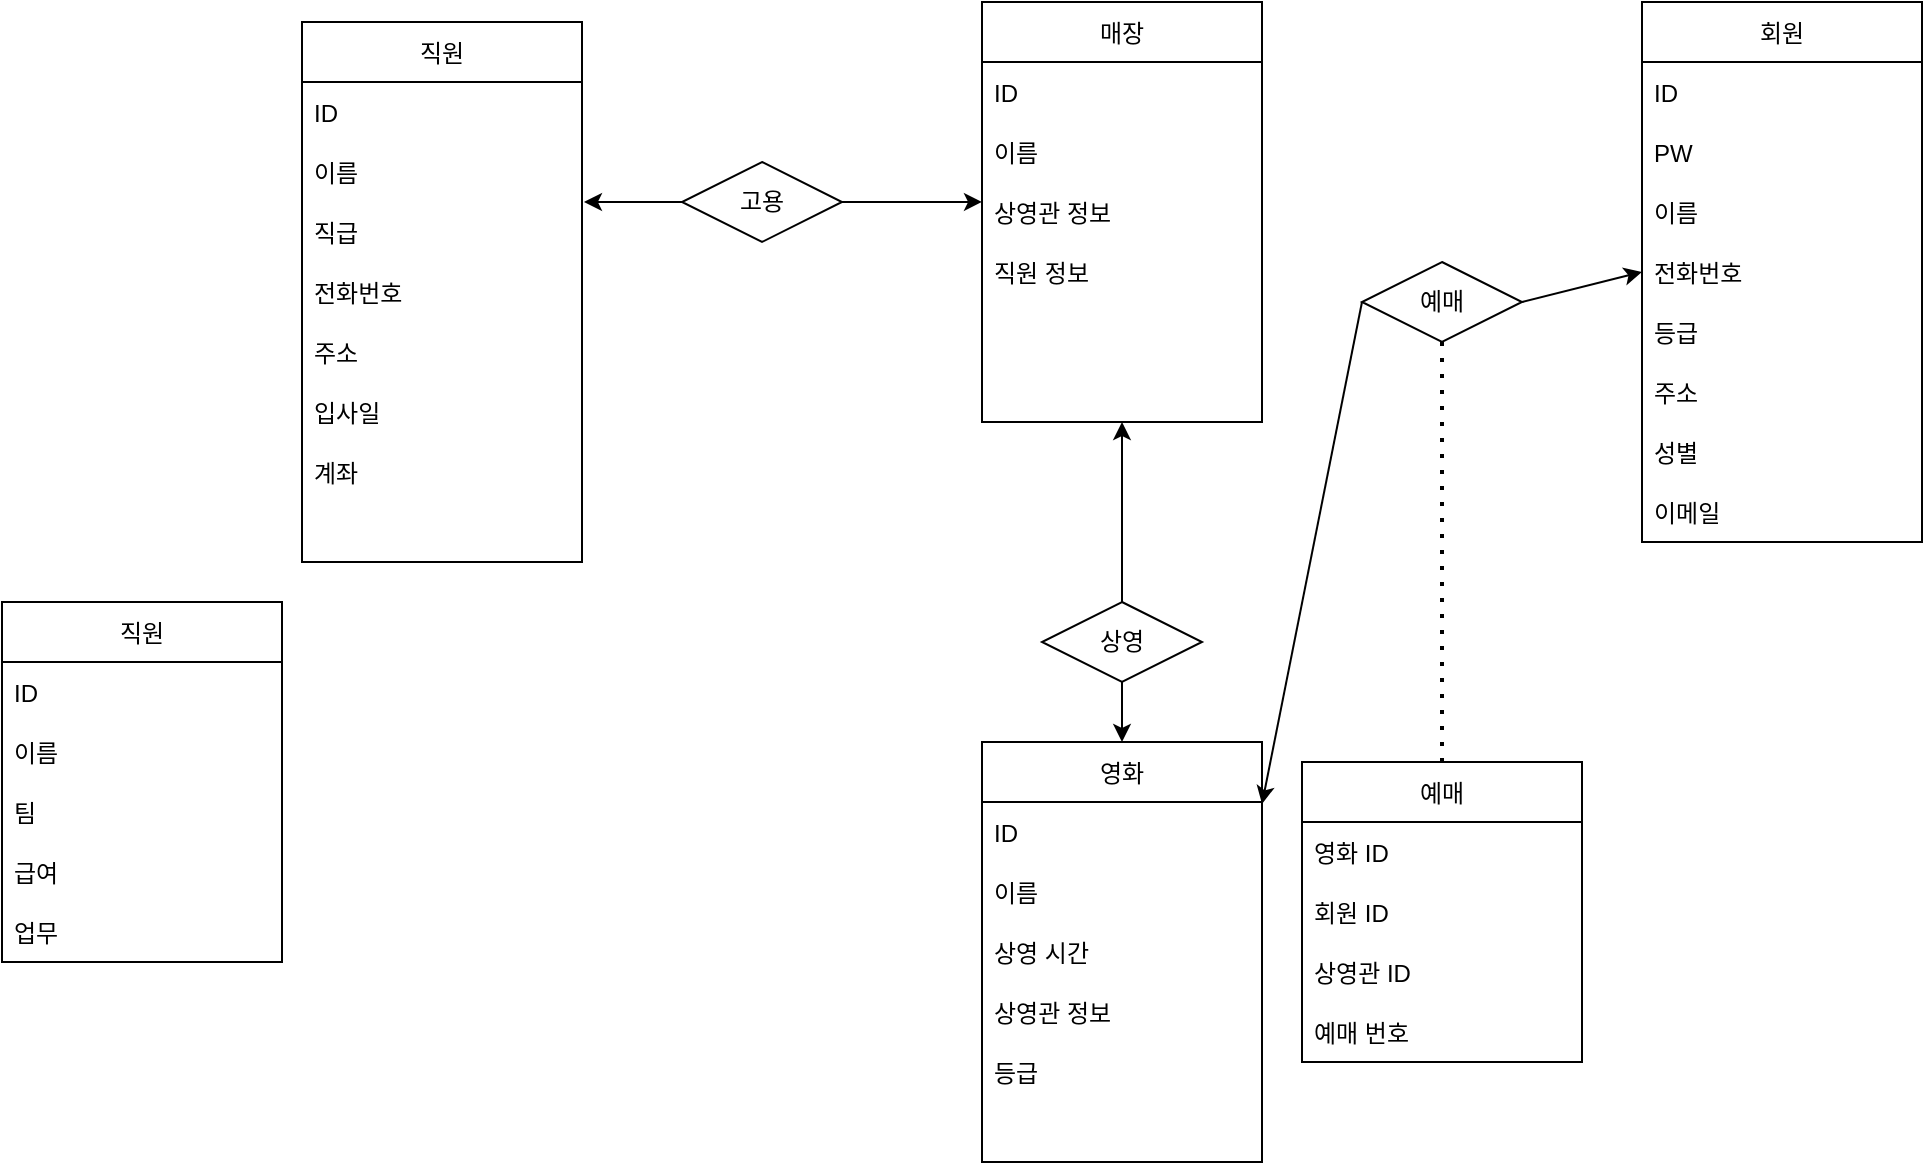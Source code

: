 <mxfile version="15.5.2" type="github">
  <diagram id="C5RBs43oDa-KdzZeNtuy" name="Page-1">
    <mxGraphModel dx="1422" dy="762" grid="1" gridSize="10" guides="1" tooltips="1" connect="1" arrows="1" fold="1" page="1" pageScale="1" pageWidth="1169" pageHeight="1654" math="0" shadow="0">
      <root>
        <mxCell id="WIyWlLk6GJQsqaUBKTNV-0" />
        <mxCell id="WIyWlLk6GJQsqaUBKTNV-1" parent="WIyWlLk6GJQsqaUBKTNV-0" />
        <mxCell id="eVh-Bh2Psxbf9Z9gG3oA-1" value="회원" style="swimlane;fontStyle=0;childLayout=stackLayout;horizontal=1;startSize=30;horizontalStack=0;resizeParent=1;resizeParentMax=0;resizeLast=0;collapsible=1;marginBottom=0;" parent="WIyWlLk6GJQsqaUBKTNV-1" vertex="1">
          <mxGeometry x="970" y="140" width="140" height="270" as="geometry" />
        </mxCell>
        <mxCell id="eVh-Bh2Psxbf9Z9gG3oA-2" value="ID" style="text;strokeColor=none;fillColor=none;align=left;verticalAlign=middle;spacingLeft=4;spacingRight=4;overflow=hidden;points=[[0,0.5],[1,0.5]];portConstraint=eastwest;rotatable=0;" parent="eVh-Bh2Psxbf9Z9gG3oA-1" vertex="1">
          <mxGeometry y="30" width="140" height="30" as="geometry" />
        </mxCell>
        <mxCell id="eVh-Bh2Psxbf9Z9gG3oA-3" value="PW" style="text;strokeColor=none;fillColor=none;align=left;verticalAlign=middle;spacingLeft=4;spacingRight=4;overflow=hidden;points=[[0,0.5],[1,0.5]];portConstraint=eastwest;rotatable=0;" parent="eVh-Bh2Psxbf9Z9gG3oA-1" vertex="1">
          <mxGeometry y="60" width="140" height="30" as="geometry" />
        </mxCell>
        <mxCell id="eVh-Bh2Psxbf9Z9gG3oA-4" value="이름" style="text;strokeColor=none;fillColor=none;align=left;verticalAlign=middle;spacingLeft=4;spacingRight=4;overflow=hidden;points=[[0,0.5],[1,0.5]];portConstraint=eastwest;rotatable=0;" parent="eVh-Bh2Psxbf9Z9gG3oA-1" vertex="1">
          <mxGeometry y="90" width="140" height="30" as="geometry" />
        </mxCell>
        <mxCell id="eVh-Bh2Psxbf9Z9gG3oA-8" value="전화번호" style="text;strokeColor=none;fillColor=none;align=left;verticalAlign=middle;spacingLeft=4;spacingRight=4;overflow=hidden;points=[[0,0.5],[1,0.5]];portConstraint=eastwest;rotatable=0;" parent="eVh-Bh2Psxbf9Z9gG3oA-1" vertex="1">
          <mxGeometry y="120" width="140" height="30" as="geometry" />
        </mxCell>
        <mxCell id="eVh-Bh2Psxbf9Z9gG3oA-9" value="등급" style="text;strokeColor=none;fillColor=none;align=left;verticalAlign=middle;spacingLeft=4;spacingRight=4;overflow=hidden;points=[[0,0.5],[1,0.5]];portConstraint=eastwest;rotatable=0;" parent="eVh-Bh2Psxbf9Z9gG3oA-1" vertex="1">
          <mxGeometry y="150" width="140" height="30" as="geometry" />
        </mxCell>
        <mxCell id="eVh-Bh2Psxbf9Z9gG3oA-10" value="주소" style="text;strokeColor=none;fillColor=none;align=left;verticalAlign=middle;spacingLeft=4;spacingRight=4;overflow=hidden;points=[[0,0.5],[1,0.5]];portConstraint=eastwest;rotatable=0;" parent="eVh-Bh2Psxbf9Z9gG3oA-1" vertex="1">
          <mxGeometry y="180" width="140" height="30" as="geometry" />
        </mxCell>
        <mxCell id="eVh-Bh2Psxbf9Z9gG3oA-11" value="성별" style="text;strokeColor=none;fillColor=none;align=left;verticalAlign=middle;spacingLeft=4;spacingRight=4;overflow=hidden;points=[[0,0.5],[1,0.5]];portConstraint=eastwest;rotatable=0;" parent="eVh-Bh2Psxbf9Z9gG3oA-1" vertex="1">
          <mxGeometry y="210" width="140" height="30" as="geometry" />
        </mxCell>
        <mxCell id="eVh-Bh2Psxbf9Z9gG3oA-12" value="이메일" style="text;strokeColor=none;fillColor=none;align=left;verticalAlign=middle;spacingLeft=4;spacingRight=4;overflow=hidden;points=[[0,0.5],[1,0.5]];portConstraint=eastwest;rotatable=0;" parent="eVh-Bh2Psxbf9Z9gG3oA-1" vertex="1">
          <mxGeometry y="240" width="140" height="30" as="geometry" />
        </mxCell>
        <mxCell id="eVh-Bh2Psxbf9Z9gG3oA-13" value="매장" style="swimlane;fontStyle=0;childLayout=stackLayout;horizontal=1;startSize=30;horizontalStack=0;resizeParent=1;resizeParentMax=0;resizeLast=0;collapsible=1;marginBottom=0;" parent="WIyWlLk6GJQsqaUBKTNV-1" vertex="1">
          <mxGeometry x="640" y="140" width="140" height="210" as="geometry" />
        </mxCell>
        <mxCell id="eVh-Bh2Psxbf9Z9gG3oA-14" value="ID" style="text;strokeColor=none;fillColor=none;align=left;verticalAlign=middle;spacingLeft=4;spacingRight=4;overflow=hidden;points=[[0,0.5],[1,0.5]];portConstraint=eastwest;rotatable=0;" parent="eVh-Bh2Psxbf9Z9gG3oA-13" vertex="1">
          <mxGeometry y="30" width="140" height="30" as="geometry" />
        </mxCell>
        <mxCell id="eVh-Bh2Psxbf9Z9gG3oA-15" value="이름" style="text;strokeColor=none;fillColor=none;align=left;verticalAlign=middle;spacingLeft=4;spacingRight=4;overflow=hidden;points=[[0,0.5],[1,0.5]];portConstraint=eastwest;rotatable=0;" parent="eVh-Bh2Psxbf9Z9gG3oA-13" vertex="1">
          <mxGeometry y="60" width="140" height="30" as="geometry" />
        </mxCell>
        <mxCell id="eVh-Bh2Psxbf9Z9gG3oA-16" value="상영관 정보" style="text;strokeColor=none;fillColor=none;align=left;verticalAlign=middle;spacingLeft=4;spacingRight=4;overflow=hidden;points=[[0,0.5],[1,0.5]];portConstraint=eastwest;rotatable=0;" parent="eVh-Bh2Psxbf9Z9gG3oA-13" vertex="1">
          <mxGeometry y="90" width="140" height="30" as="geometry" />
        </mxCell>
        <mxCell id="H5qAbDO8ogYevprrLdWN-10" value="직원 정보" style="text;strokeColor=none;fillColor=none;align=left;verticalAlign=middle;spacingLeft=4;spacingRight=4;overflow=hidden;points=[[0,0.5],[1,0.5]];portConstraint=eastwest;rotatable=0;" vertex="1" parent="eVh-Bh2Psxbf9Z9gG3oA-13">
          <mxGeometry y="120" width="140" height="30" as="geometry" />
        </mxCell>
        <mxCell id="H5qAbDO8ogYevprrLdWN-9" style="text;strokeColor=none;fillColor=none;align=left;verticalAlign=middle;spacingLeft=4;spacingRight=4;overflow=hidden;points=[[0,0.5],[1,0.5]];portConstraint=eastwest;rotatable=0;" vertex="1" parent="eVh-Bh2Psxbf9Z9gG3oA-13">
          <mxGeometry y="150" width="140" height="30" as="geometry" />
        </mxCell>
        <mxCell id="H5qAbDO8ogYevprrLdWN-8" style="text;strokeColor=none;fillColor=none;align=left;verticalAlign=middle;spacingLeft=4;spacingRight=4;overflow=hidden;points=[[0,0.5],[1,0.5]];portConstraint=eastwest;rotatable=0;" vertex="1" parent="eVh-Bh2Psxbf9Z9gG3oA-13">
          <mxGeometry y="180" width="140" height="30" as="geometry" />
        </mxCell>
        <mxCell id="eVh-Bh2Psxbf9Z9gG3oA-17" value="상영" style="rhombus;whiteSpace=wrap;html=1;" parent="WIyWlLk6GJQsqaUBKTNV-1" vertex="1">
          <mxGeometry x="670" y="440" width="80" height="40" as="geometry" />
        </mxCell>
        <mxCell id="eVh-Bh2Psxbf9Z9gG3oA-19" value="" style="endArrow=classic;html=1;rounded=0;" parent="WIyWlLk6GJQsqaUBKTNV-1" source="eVh-Bh2Psxbf9Z9gG3oA-17" edge="1">
          <mxGeometry width="50" height="50" relative="1" as="geometry">
            <mxPoint x="760" y="410" as="sourcePoint" />
            <mxPoint x="710" y="350" as="targetPoint" />
          </mxGeometry>
        </mxCell>
        <mxCell id="eVh-Bh2Psxbf9Z9gG3oA-20" value="영화" style="swimlane;fontStyle=0;childLayout=stackLayout;horizontal=1;startSize=30;horizontalStack=0;resizeParent=1;resizeParentMax=0;resizeLast=0;collapsible=1;marginBottom=0;" parent="WIyWlLk6GJQsqaUBKTNV-1" vertex="1">
          <mxGeometry x="640" y="510" width="140" height="210" as="geometry" />
        </mxCell>
        <mxCell id="eVh-Bh2Psxbf9Z9gG3oA-23" value="ID" style="text;strokeColor=none;fillColor=none;align=left;verticalAlign=middle;spacingLeft=4;spacingRight=4;overflow=hidden;points=[[0,0.5],[1,0.5]];portConstraint=eastwest;rotatable=0;" parent="eVh-Bh2Psxbf9Z9gG3oA-20" vertex="1">
          <mxGeometry y="30" width="140" height="30" as="geometry" />
        </mxCell>
        <mxCell id="H5qAbDO8ogYevprrLdWN-4" value="이름" style="text;strokeColor=none;fillColor=none;align=left;verticalAlign=middle;spacingLeft=4;spacingRight=4;overflow=hidden;points=[[0,0.5],[1,0.5]];portConstraint=eastwest;rotatable=0;" vertex="1" parent="eVh-Bh2Psxbf9Z9gG3oA-20">
          <mxGeometry y="60" width="140" height="30" as="geometry" />
        </mxCell>
        <mxCell id="H5qAbDO8ogYevprrLdWN-3" value="상영 시간" style="text;strokeColor=none;fillColor=none;align=left;verticalAlign=middle;spacingLeft=4;spacingRight=4;overflow=hidden;points=[[0,0.5],[1,0.5]];portConstraint=eastwest;rotatable=0;" vertex="1" parent="eVh-Bh2Psxbf9Z9gG3oA-20">
          <mxGeometry y="90" width="140" height="30" as="geometry" />
        </mxCell>
        <mxCell id="H5qAbDO8ogYevprrLdWN-2" value="상영관 정보" style="text;strokeColor=none;fillColor=none;align=left;verticalAlign=middle;spacingLeft=4;spacingRight=4;overflow=hidden;points=[[0,0.5],[1,0.5]];portConstraint=eastwest;rotatable=0;" vertex="1" parent="eVh-Bh2Psxbf9Z9gG3oA-20">
          <mxGeometry y="120" width="140" height="30" as="geometry" />
        </mxCell>
        <mxCell id="H5qAbDO8ogYevprrLdWN-1" value="등급" style="text;strokeColor=none;fillColor=none;align=left;verticalAlign=middle;spacingLeft=4;spacingRight=4;overflow=hidden;points=[[0,0.5],[1,0.5]];portConstraint=eastwest;rotatable=0;" vertex="1" parent="eVh-Bh2Psxbf9Z9gG3oA-20">
          <mxGeometry y="150" width="140" height="30" as="geometry" />
        </mxCell>
        <mxCell id="H5qAbDO8ogYevprrLdWN-0" style="text;strokeColor=none;fillColor=none;align=left;verticalAlign=middle;spacingLeft=4;spacingRight=4;overflow=hidden;points=[[0,0.5],[1,0.5]];portConstraint=eastwest;rotatable=0;" vertex="1" parent="eVh-Bh2Psxbf9Z9gG3oA-20">
          <mxGeometry y="180" width="140" height="30" as="geometry" />
        </mxCell>
        <mxCell id="eVh-Bh2Psxbf9Z9gG3oA-24" value="" style="endArrow=classic;html=1;rounded=0;exitX=0.5;exitY=1;exitDx=0;exitDy=0;entryX=0.5;entryY=0;entryDx=0;entryDy=0;" parent="WIyWlLk6GJQsqaUBKTNV-1" source="eVh-Bh2Psxbf9Z9gG3oA-17" target="eVh-Bh2Psxbf9Z9gG3oA-20" edge="1">
          <mxGeometry width="50" height="50" relative="1" as="geometry">
            <mxPoint x="760" y="550" as="sourcePoint" />
            <mxPoint x="810" y="500" as="targetPoint" />
          </mxGeometry>
        </mxCell>
        <mxCell id="eVh-Bh2Psxbf9Z9gG3oA-25" value="예매" style="rhombus;whiteSpace=wrap;html=1;" parent="WIyWlLk6GJQsqaUBKTNV-1" vertex="1">
          <mxGeometry x="830" y="270" width="80" height="40" as="geometry" />
        </mxCell>
        <mxCell id="eVh-Bh2Psxbf9Z9gG3oA-26" value="" style="endArrow=classic;html=1;rounded=0;entryX=0;entryY=0.5;entryDx=0;entryDy=0;exitX=1;exitY=0.5;exitDx=0;exitDy=0;" parent="WIyWlLk6GJQsqaUBKTNV-1" source="eVh-Bh2Psxbf9Z9gG3oA-25" target="eVh-Bh2Psxbf9Z9gG3oA-8" edge="1">
          <mxGeometry width="50" height="50" relative="1" as="geometry">
            <mxPoint x="760" y="410" as="sourcePoint" />
            <mxPoint x="810" y="360" as="targetPoint" />
          </mxGeometry>
        </mxCell>
        <mxCell id="eVh-Bh2Psxbf9Z9gG3oA-27" value="" style="endArrow=classic;html=1;rounded=0;exitX=0;exitY=0.5;exitDx=0;exitDy=0;entryX=1;entryY=0.033;entryDx=0;entryDy=0;entryPerimeter=0;" parent="WIyWlLk6GJQsqaUBKTNV-1" source="eVh-Bh2Psxbf9Z9gG3oA-25" target="eVh-Bh2Psxbf9Z9gG3oA-23" edge="1">
          <mxGeometry width="50" height="50" relative="1" as="geometry">
            <mxPoint x="760" y="410" as="sourcePoint" />
            <mxPoint x="783" y="401" as="targetPoint" />
          </mxGeometry>
        </mxCell>
        <mxCell id="eVh-Bh2Psxbf9Z9gG3oA-28" value="예매" style="swimlane;fontStyle=0;childLayout=stackLayout;horizontal=1;startSize=30;horizontalStack=0;resizeParent=1;resizeParentMax=0;resizeLast=0;collapsible=1;marginBottom=0;" parent="WIyWlLk6GJQsqaUBKTNV-1" vertex="1">
          <mxGeometry x="800" y="520" width="140" height="150" as="geometry" />
        </mxCell>
        <mxCell id="eVh-Bh2Psxbf9Z9gG3oA-29" value="영화 ID" style="text;strokeColor=none;fillColor=none;align=left;verticalAlign=middle;spacingLeft=4;spacingRight=4;overflow=hidden;points=[[0,0.5],[1,0.5]];portConstraint=eastwest;rotatable=0;" parent="eVh-Bh2Psxbf9Z9gG3oA-28" vertex="1">
          <mxGeometry y="30" width="140" height="30" as="geometry" />
        </mxCell>
        <mxCell id="7ELmN2qR56CE0TxLllHa-8" value="회원 ID" style="text;strokeColor=none;fillColor=none;align=left;verticalAlign=middle;spacingLeft=4;spacingRight=4;overflow=hidden;points=[[0,0.5],[1,0.5]];portConstraint=eastwest;rotatable=0;" vertex="1" parent="eVh-Bh2Psxbf9Z9gG3oA-28">
          <mxGeometry y="60" width="140" height="30" as="geometry" />
        </mxCell>
        <mxCell id="7ELmN2qR56CE0TxLllHa-9" value="상영관 ID" style="text;strokeColor=none;fillColor=none;align=left;verticalAlign=middle;spacingLeft=4;spacingRight=4;overflow=hidden;points=[[0,0.5],[1,0.5]];portConstraint=eastwest;rotatable=0;" vertex="1" parent="eVh-Bh2Psxbf9Z9gG3oA-28">
          <mxGeometry y="90" width="140" height="30" as="geometry" />
        </mxCell>
        <mxCell id="7ELmN2qR56CE0TxLllHa-10" value="예매 번호" style="text;strokeColor=none;fillColor=none;align=left;verticalAlign=middle;spacingLeft=4;spacingRight=4;overflow=hidden;points=[[0,0.5],[1,0.5]];portConstraint=eastwest;rotatable=0;" vertex="1" parent="eVh-Bh2Psxbf9Z9gG3oA-28">
          <mxGeometry y="120" width="140" height="30" as="geometry" />
        </mxCell>
        <mxCell id="eVh-Bh2Psxbf9Z9gG3oA-32" value="" style="endArrow=none;dashed=1;html=1;dashPattern=1 3;strokeWidth=2;rounded=0;entryX=0.5;entryY=1;entryDx=0;entryDy=0;exitX=0.5;exitY=0;exitDx=0;exitDy=0;" parent="WIyWlLk6GJQsqaUBKTNV-1" source="eVh-Bh2Psxbf9Z9gG3oA-28" target="eVh-Bh2Psxbf9Z9gG3oA-25" edge="1">
          <mxGeometry width="50" height="50" relative="1" as="geometry">
            <mxPoint x="760" y="410" as="sourcePoint" />
            <mxPoint x="810" y="360" as="targetPoint" />
          </mxGeometry>
        </mxCell>
        <mxCell id="7ELmN2qR56CE0TxLllHa-0" value="직원" style="swimlane;fontStyle=0;childLayout=stackLayout;horizontal=1;startSize=30;horizontalStack=0;resizeParent=1;resizeParentMax=0;resizeLast=0;collapsible=1;marginBottom=0;" vertex="1" parent="WIyWlLk6GJQsqaUBKTNV-1">
          <mxGeometry x="150" y="440" width="140" height="180" as="geometry" />
        </mxCell>
        <mxCell id="7ELmN2qR56CE0TxLllHa-1" value="ID" style="text;strokeColor=none;fillColor=none;align=left;verticalAlign=middle;spacingLeft=4;spacingRight=4;overflow=hidden;points=[[0,0.5],[1,0.5]];portConstraint=eastwest;rotatable=0;" vertex="1" parent="7ELmN2qR56CE0TxLllHa-0">
          <mxGeometry y="30" width="140" height="30" as="geometry" />
        </mxCell>
        <mxCell id="7ELmN2qR56CE0TxLllHa-2" value="이름" style="text;strokeColor=none;fillColor=none;align=left;verticalAlign=middle;spacingLeft=4;spacingRight=4;overflow=hidden;points=[[0,0.5],[1,0.5]];portConstraint=eastwest;rotatable=0;" vertex="1" parent="7ELmN2qR56CE0TxLllHa-0">
          <mxGeometry y="60" width="140" height="30" as="geometry" />
        </mxCell>
        <mxCell id="7ELmN2qR56CE0TxLllHa-3" value="팀" style="text;strokeColor=none;fillColor=none;align=left;verticalAlign=middle;spacingLeft=4;spacingRight=4;overflow=hidden;points=[[0,0.5],[1,0.5]];portConstraint=eastwest;rotatable=0;" vertex="1" parent="7ELmN2qR56CE0TxLllHa-0">
          <mxGeometry y="90" width="140" height="30" as="geometry" />
        </mxCell>
        <mxCell id="7ELmN2qR56CE0TxLllHa-6" value="급여" style="text;strokeColor=none;fillColor=none;align=left;verticalAlign=middle;spacingLeft=4;spacingRight=4;overflow=hidden;points=[[0,0.5],[1,0.5]];portConstraint=eastwest;rotatable=0;" vertex="1" parent="7ELmN2qR56CE0TxLllHa-0">
          <mxGeometry y="120" width="140" height="30" as="geometry" />
        </mxCell>
        <mxCell id="7ELmN2qR56CE0TxLllHa-7" value="업무" style="text;strokeColor=none;fillColor=none;align=left;verticalAlign=middle;spacingLeft=4;spacingRight=4;overflow=hidden;points=[[0,0.5],[1,0.5]];portConstraint=eastwest;rotatable=0;" vertex="1" parent="7ELmN2qR56CE0TxLllHa-0">
          <mxGeometry y="150" width="140" height="30" as="geometry" />
        </mxCell>
        <mxCell id="H5qAbDO8ogYevprrLdWN-11" value="직원" style="swimlane;fontStyle=0;childLayout=stackLayout;horizontal=1;startSize=30;horizontalStack=0;resizeParent=1;resizeParentMax=0;resizeLast=0;collapsible=1;marginBottom=0;rounded=0;sketch=0;" vertex="1" parent="WIyWlLk6GJQsqaUBKTNV-1">
          <mxGeometry x="300" y="150" width="140" height="270" as="geometry" />
        </mxCell>
        <mxCell id="H5qAbDO8ogYevprrLdWN-12" value="ID" style="text;strokeColor=none;fillColor=none;align=left;verticalAlign=middle;spacingLeft=4;spacingRight=4;overflow=hidden;points=[[0,0.5],[1,0.5]];portConstraint=eastwest;rotatable=0;rounded=0;sketch=0;" vertex="1" parent="H5qAbDO8ogYevprrLdWN-11">
          <mxGeometry y="30" width="140" height="30" as="geometry" />
        </mxCell>
        <mxCell id="H5qAbDO8ogYevprrLdWN-13" value="이름" style="text;strokeColor=none;fillColor=none;align=left;verticalAlign=middle;spacingLeft=4;spacingRight=4;overflow=hidden;points=[[0,0.5],[1,0.5]];portConstraint=eastwest;rotatable=0;rounded=0;sketch=0;" vertex="1" parent="H5qAbDO8ogYevprrLdWN-11">
          <mxGeometry y="60" width="140" height="30" as="geometry" />
        </mxCell>
        <mxCell id="H5qAbDO8ogYevprrLdWN-14" value="직급" style="text;strokeColor=none;fillColor=none;align=left;verticalAlign=middle;spacingLeft=4;spacingRight=4;overflow=hidden;points=[[0,0.5],[1,0.5]];portConstraint=eastwest;rotatable=0;rounded=0;sketch=0;" vertex="1" parent="H5qAbDO8ogYevprrLdWN-11">
          <mxGeometry y="90" width="140" height="30" as="geometry" />
        </mxCell>
        <mxCell id="H5qAbDO8ogYevprrLdWN-19" value="전화번호" style="text;strokeColor=none;fillColor=none;align=left;verticalAlign=middle;spacingLeft=4;spacingRight=4;overflow=hidden;points=[[0,0.5],[1,0.5]];portConstraint=eastwest;rotatable=0;rounded=0;sketch=0;" vertex="1" parent="H5qAbDO8ogYevprrLdWN-11">
          <mxGeometry y="120" width="140" height="30" as="geometry" />
        </mxCell>
        <mxCell id="H5qAbDO8ogYevprrLdWN-18" value="주소" style="text;strokeColor=none;fillColor=none;align=left;verticalAlign=middle;spacingLeft=4;spacingRight=4;overflow=hidden;points=[[0,0.5],[1,0.5]];portConstraint=eastwest;rotatable=0;rounded=0;sketch=0;" vertex="1" parent="H5qAbDO8ogYevprrLdWN-11">
          <mxGeometry y="150" width="140" height="30" as="geometry" />
        </mxCell>
        <mxCell id="H5qAbDO8ogYevprrLdWN-17" value="입사일" style="text;strokeColor=none;fillColor=none;align=left;verticalAlign=middle;spacingLeft=4;spacingRight=4;overflow=hidden;points=[[0,0.5],[1,0.5]];portConstraint=eastwest;rotatable=0;rounded=0;sketch=0;" vertex="1" parent="H5qAbDO8ogYevprrLdWN-11">
          <mxGeometry y="180" width="140" height="30" as="geometry" />
        </mxCell>
        <mxCell id="H5qAbDO8ogYevprrLdWN-16" value="계좌" style="text;strokeColor=none;fillColor=none;align=left;verticalAlign=middle;spacingLeft=4;spacingRight=4;overflow=hidden;points=[[0,0.5],[1,0.5]];portConstraint=eastwest;rotatable=0;rounded=0;sketch=0;" vertex="1" parent="H5qAbDO8ogYevprrLdWN-11">
          <mxGeometry y="210" width="140" height="30" as="geometry" />
        </mxCell>
        <mxCell id="H5qAbDO8ogYevprrLdWN-15" style="text;strokeColor=none;fillColor=none;align=left;verticalAlign=middle;spacingLeft=4;spacingRight=4;overflow=hidden;points=[[0,0.5],[1,0.5]];portConstraint=eastwest;rotatable=0;rounded=0;sketch=0;" vertex="1" parent="H5qAbDO8ogYevprrLdWN-11">
          <mxGeometry y="240" width="140" height="30" as="geometry" />
        </mxCell>
        <mxCell id="H5qAbDO8ogYevprrLdWN-20" value="고용" style="rhombus;whiteSpace=wrap;html=1;rounded=0;sketch=0;" vertex="1" parent="WIyWlLk6GJQsqaUBKTNV-1">
          <mxGeometry x="490" y="220" width="80" height="40" as="geometry" />
        </mxCell>
        <mxCell id="H5qAbDO8ogYevprrLdWN-21" value="" style="endArrow=classic;html=1;rounded=1;sketch=0;curved=0;entryX=0;entryY=0.333;entryDx=0;entryDy=0;exitX=1;exitY=0.5;exitDx=0;exitDy=0;entryPerimeter=0;" edge="1" parent="WIyWlLk6GJQsqaUBKTNV-1" source="H5qAbDO8ogYevprrLdWN-20" target="eVh-Bh2Psxbf9Z9gG3oA-16">
          <mxGeometry width="50" height="50" relative="1" as="geometry">
            <mxPoint x="370" y="640" as="sourcePoint" />
            <mxPoint x="420" y="590" as="targetPoint" />
          </mxGeometry>
        </mxCell>
        <mxCell id="H5qAbDO8ogYevprrLdWN-22" value="" style="endArrow=classic;html=1;rounded=1;sketch=0;curved=0;entryX=1.007;entryY=0;entryDx=0;entryDy=0;entryPerimeter=0;exitX=0;exitY=0.5;exitDx=0;exitDy=0;" edge="1" parent="WIyWlLk6GJQsqaUBKTNV-1" source="H5qAbDO8ogYevprrLdWN-20" target="H5qAbDO8ogYevprrLdWN-14">
          <mxGeometry width="50" height="50" relative="1" as="geometry">
            <mxPoint x="370" y="640" as="sourcePoint" />
            <mxPoint x="420" y="590" as="targetPoint" />
          </mxGeometry>
        </mxCell>
      </root>
    </mxGraphModel>
  </diagram>
</mxfile>
